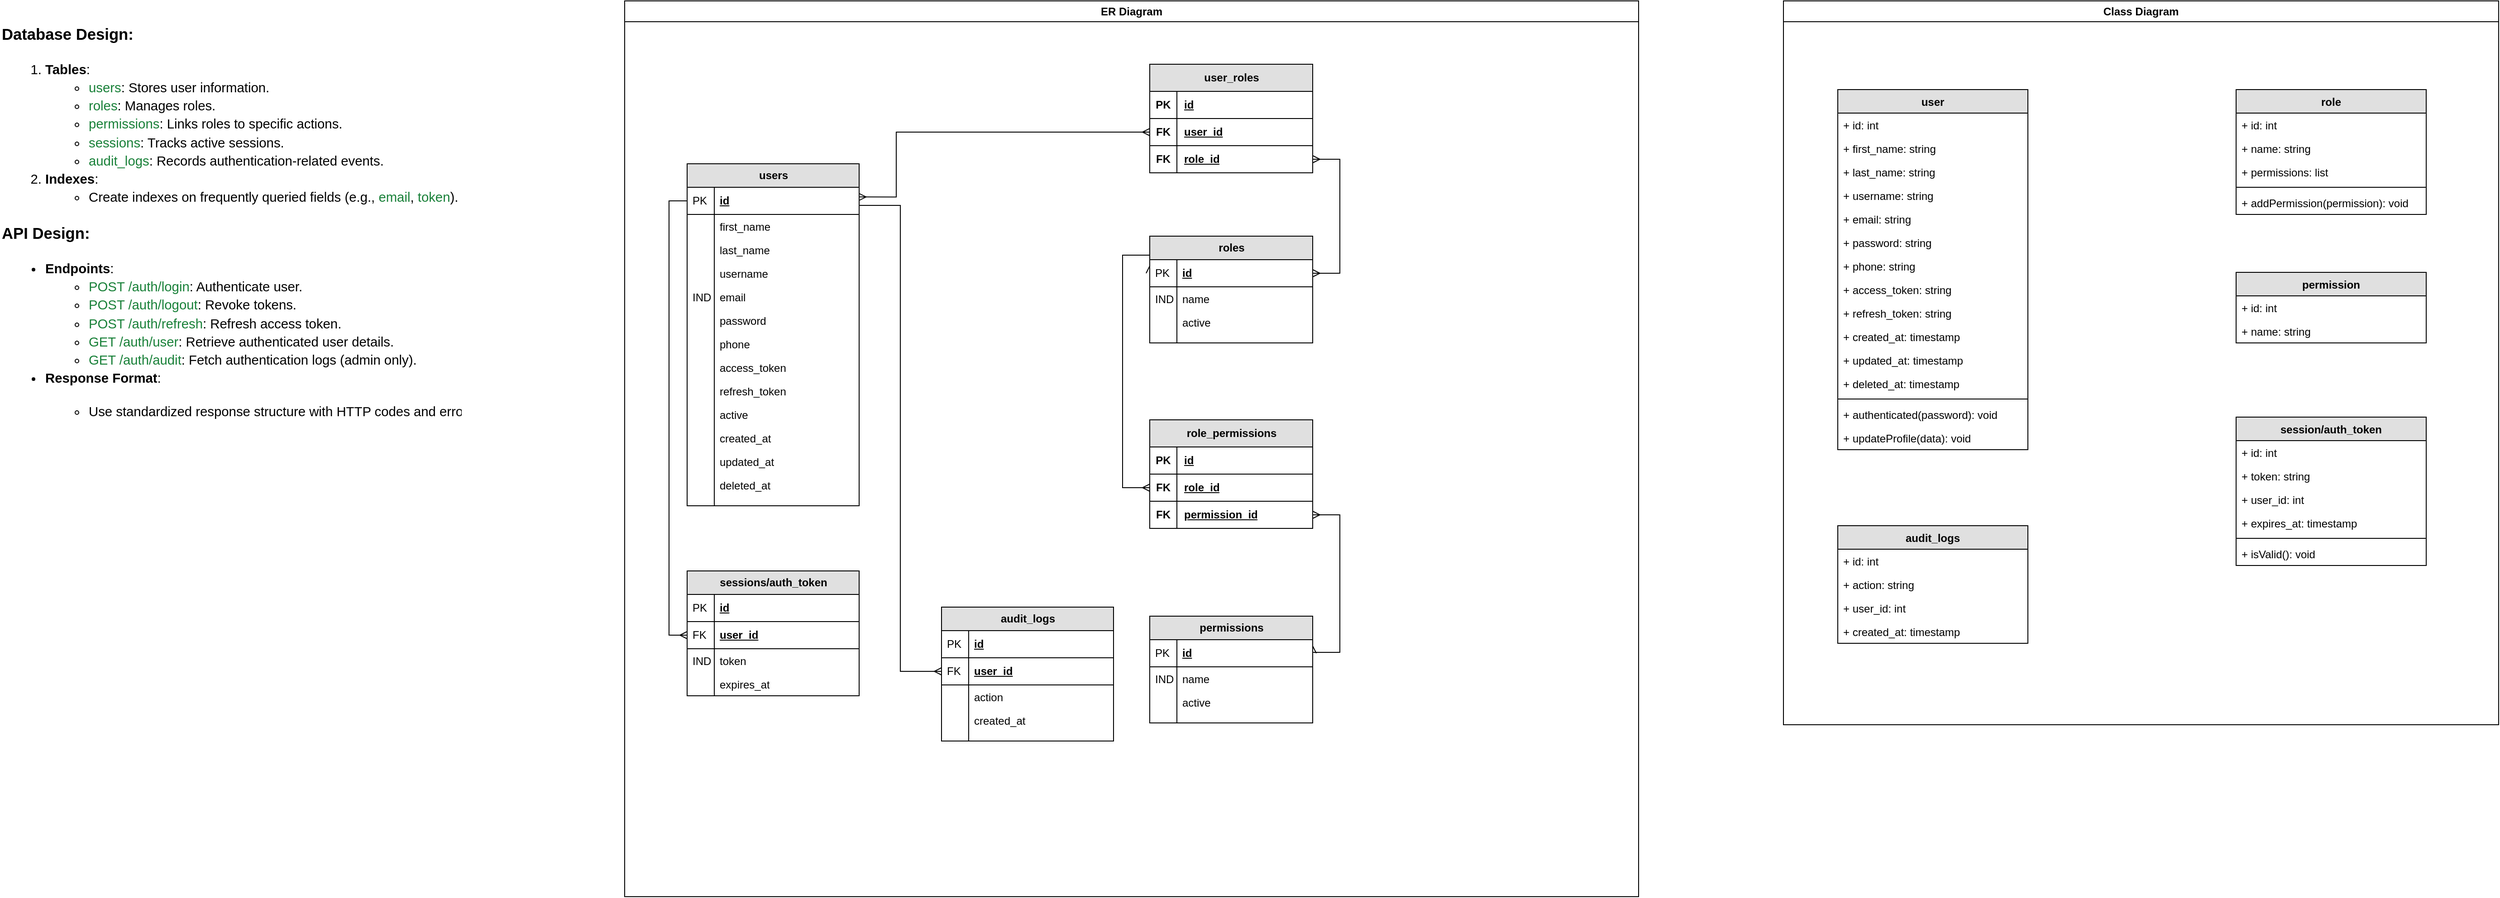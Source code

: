 <mxfile version="25.0.3">
  <diagram name="Central Authentication System" id="e56a1550-8fbb-45ad-956c-1786394a9013">
    <mxGraphModel dx="1896" dy="523" grid="1" gridSize="10" guides="1" tooltips="1" connect="1" arrows="1" fold="1" page="1" pageScale="1" pageWidth="1100" pageHeight="850" background="none" math="0" shadow="0">
      <root>
        <mxCell id="0" />
        <mxCell id="1" parent="0" />
        <mxCell id="OkYFeB2vheiwVgL19egd-74" value="ER Diagram" style="swimlane;whiteSpace=wrap;html=1;" parent="1" vertex="1">
          <mxGeometry x="360" y="40" width="1120" height="990" as="geometry" />
        </mxCell>
        <mxCell id="2e49270ec7c68f3f-80" value="users" style="swimlane;html=1;fontStyle=1;childLayout=stackLayout;horizontal=1;startSize=26;fillColor=#e0e0e0;horizontalStack=0;resizeParent=1;resizeLast=0;collapsible=1;marginBottom=0;swimlaneFillColor=#ffffff;align=center;rounded=0;shadow=0;comic=0;labelBackgroundColor=none;strokeWidth=1;fontFamily=Helvetica;fontSize=12;" parent="OkYFeB2vheiwVgL19egd-74" vertex="1">
          <mxGeometry x="69" y="180" width="190" height="378" as="geometry" />
        </mxCell>
        <mxCell id="2e49270ec7c68f3f-81" value="id" style="shape=partialRectangle;top=0;left=0;right=0;bottom=1;html=1;align=left;verticalAlign=middle;fillColor=none;spacingLeft=34;spacingRight=4;whiteSpace=wrap;overflow=hidden;rotatable=0;points=[[0,0.5],[1,0.5]];portConstraint=eastwest;dropTarget=0;fontStyle=5;" parent="2e49270ec7c68f3f-80" vertex="1">
          <mxGeometry y="26" width="190" height="30" as="geometry" />
        </mxCell>
        <mxCell id="2e49270ec7c68f3f-82" value="PK" style="shape=partialRectangle;top=0;left=0;bottom=0;html=1;fillColor=none;align=left;verticalAlign=middle;spacingLeft=4;spacingRight=4;whiteSpace=wrap;overflow=hidden;rotatable=0;points=[];portConstraint=eastwest;part=1;" parent="2e49270ec7c68f3f-81" vertex="1" connectable="0">
          <mxGeometry width="30" height="30" as="geometry" />
        </mxCell>
        <mxCell id="2e49270ec7c68f3f-83" value="first_name" style="shape=partialRectangle;top=0;left=0;right=0;bottom=0;html=1;align=left;verticalAlign=top;fillColor=none;spacingLeft=34;spacingRight=4;whiteSpace=wrap;overflow=hidden;rotatable=0;points=[[0,0.5],[1,0.5]];portConstraint=eastwest;dropTarget=0;" parent="2e49270ec7c68f3f-80" vertex="1">
          <mxGeometry y="56" width="190" height="26" as="geometry" />
        </mxCell>
        <mxCell id="2e49270ec7c68f3f-84" value="" style="shape=partialRectangle;top=0;left=0;bottom=0;html=1;fillColor=none;align=left;verticalAlign=top;spacingLeft=4;spacingRight=4;whiteSpace=wrap;overflow=hidden;rotatable=0;points=[];portConstraint=eastwest;part=1;" parent="2e49270ec7c68f3f-83" vertex="1" connectable="0">
          <mxGeometry width="30" height="26" as="geometry" />
        </mxCell>
        <mxCell id="2e49270ec7c68f3f-85" value="last_name" style="shape=partialRectangle;top=0;left=0;right=0;bottom=0;html=1;align=left;verticalAlign=top;fillColor=none;spacingLeft=34;spacingRight=4;whiteSpace=wrap;overflow=hidden;rotatable=0;points=[[0,0.5],[1,0.5]];portConstraint=eastwest;dropTarget=0;" parent="2e49270ec7c68f3f-80" vertex="1">
          <mxGeometry y="82" width="190" height="26" as="geometry" />
        </mxCell>
        <mxCell id="2e49270ec7c68f3f-86" value="" style="shape=partialRectangle;top=0;left=0;bottom=0;html=1;fillColor=none;align=left;verticalAlign=top;spacingLeft=4;spacingRight=4;whiteSpace=wrap;overflow=hidden;rotatable=0;points=[];portConstraint=eastwest;part=1;" parent="2e49270ec7c68f3f-85" vertex="1" connectable="0">
          <mxGeometry width="30" height="26" as="geometry" />
        </mxCell>
        <mxCell id="2e49270ec7c68f3f-87" value="username" style="shape=partialRectangle;top=0;left=0;right=0;bottom=0;html=1;align=left;verticalAlign=top;fillColor=none;spacingLeft=34;spacingRight=4;whiteSpace=wrap;overflow=hidden;rotatable=0;points=[[0,0.5],[1,0.5]];portConstraint=eastwest;dropTarget=0;" parent="2e49270ec7c68f3f-80" vertex="1">
          <mxGeometry y="108" width="190" height="26" as="geometry" />
        </mxCell>
        <mxCell id="2e49270ec7c68f3f-88" value="" style="shape=partialRectangle;top=0;left=0;bottom=0;html=1;fillColor=none;align=left;verticalAlign=top;spacingLeft=4;spacingRight=4;whiteSpace=wrap;overflow=hidden;rotatable=0;points=[];portConstraint=eastwest;part=1;" parent="2e49270ec7c68f3f-87" vertex="1" connectable="0">
          <mxGeometry width="30" height="26" as="geometry" />
        </mxCell>
        <mxCell id="OkYFeB2vheiwVgL19egd-1" value="email" style="shape=partialRectangle;top=0;left=0;right=0;bottom=0;html=1;align=left;verticalAlign=top;fillColor=none;spacingLeft=34;spacingRight=4;whiteSpace=wrap;overflow=hidden;rotatable=0;points=[[0,0.5],[1,0.5]];portConstraint=eastwest;dropTarget=0;" parent="2e49270ec7c68f3f-80" vertex="1">
          <mxGeometry y="134" width="190" height="26" as="geometry" />
        </mxCell>
        <mxCell id="OkYFeB2vheiwVgL19egd-2" value="IND" style="shape=partialRectangle;top=0;left=0;bottom=0;html=1;fillColor=none;align=left;verticalAlign=top;spacingLeft=4;spacingRight=4;whiteSpace=wrap;overflow=hidden;rotatable=0;points=[];portConstraint=eastwest;part=1;" parent="OkYFeB2vheiwVgL19egd-1" vertex="1" connectable="0">
          <mxGeometry width="30" height="26" as="geometry" />
        </mxCell>
        <mxCell id="OkYFeB2vheiwVgL19egd-10" value="password" style="shape=partialRectangle;top=0;left=0;right=0;bottom=0;html=1;align=left;verticalAlign=top;fillColor=none;spacingLeft=34;spacingRight=4;whiteSpace=wrap;overflow=hidden;rotatable=0;points=[[0,0.5],[1,0.5]];portConstraint=eastwest;dropTarget=0;" parent="2e49270ec7c68f3f-80" vertex="1">
          <mxGeometry y="160" width="190" height="26" as="geometry" />
        </mxCell>
        <mxCell id="OkYFeB2vheiwVgL19egd-11" value="" style="shape=partialRectangle;top=0;left=0;bottom=0;html=1;fillColor=none;align=left;verticalAlign=top;spacingLeft=4;spacingRight=4;whiteSpace=wrap;overflow=hidden;rotatable=0;points=[];portConstraint=eastwest;part=1;" parent="OkYFeB2vheiwVgL19egd-10" vertex="1" connectable="0">
          <mxGeometry width="30" height="26" as="geometry" />
        </mxCell>
        <mxCell id="OkYFeB2vheiwVgL19egd-6" value="phone" style="shape=partialRectangle;top=0;left=0;right=0;bottom=0;html=1;align=left;verticalAlign=top;fillColor=none;spacingLeft=34;spacingRight=4;whiteSpace=wrap;overflow=hidden;rotatable=0;points=[[0,0.5],[1,0.5]];portConstraint=eastwest;dropTarget=0;" parent="2e49270ec7c68f3f-80" vertex="1">
          <mxGeometry y="186" width="190" height="26" as="geometry" />
        </mxCell>
        <mxCell id="OkYFeB2vheiwVgL19egd-7" value="" style="shape=partialRectangle;top=0;left=0;bottom=0;html=1;fillColor=none;align=left;verticalAlign=top;spacingLeft=4;spacingRight=4;whiteSpace=wrap;overflow=hidden;rotatable=0;points=[];portConstraint=eastwest;part=1;" parent="OkYFeB2vheiwVgL19egd-6" vertex="1" connectable="0">
          <mxGeometry width="30" height="26" as="geometry" />
        </mxCell>
        <mxCell id="OkYFeB2vheiwVgL19egd-3" value="access_token" style="shape=partialRectangle;top=0;left=0;right=0;bottom=0;html=1;align=left;verticalAlign=top;fillColor=none;spacingLeft=34;spacingRight=4;whiteSpace=wrap;overflow=hidden;rotatable=0;points=[[0,0.5],[1,0.5]];portConstraint=eastwest;dropTarget=0;" parent="2e49270ec7c68f3f-80" vertex="1">
          <mxGeometry y="212" width="190" height="26" as="geometry" />
        </mxCell>
        <mxCell id="OkYFeB2vheiwVgL19egd-4" value="" style="shape=partialRectangle;top=0;left=0;bottom=0;html=1;fillColor=none;align=left;verticalAlign=top;spacingLeft=4;spacingRight=4;whiteSpace=wrap;overflow=hidden;rotatable=0;points=[];portConstraint=eastwest;part=1;" parent="OkYFeB2vheiwVgL19egd-3" vertex="1" connectable="0">
          <mxGeometry width="30" height="26" as="geometry" />
        </mxCell>
        <mxCell id="OkYFeB2vheiwVgL19egd-40" value="refresh_token" style="shape=partialRectangle;top=0;left=0;right=0;bottom=0;html=1;align=left;verticalAlign=top;fillColor=none;spacingLeft=34;spacingRight=4;whiteSpace=wrap;overflow=hidden;rotatable=0;points=[[0,0.5],[1,0.5]];portConstraint=eastwest;dropTarget=0;" parent="2e49270ec7c68f3f-80" vertex="1">
          <mxGeometry y="238" width="190" height="26" as="geometry" />
        </mxCell>
        <mxCell id="OkYFeB2vheiwVgL19egd-41" value="" style="shape=partialRectangle;top=0;left=0;bottom=0;html=1;fillColor=none;align=left;verticalAlign=top;spacingLeft=4;spacingRight=4;whiteSpace=wrap;overflow=hidden;rotatable=0;points=[];portConstraint=eastwest;part=1;" parent="OkYFeB2vheiwVgL19egd-40" vertex="1" connectable="0">
          <mxGeometry width="30" height="26" as="geometry" />
        </mxCell>
        <mxCell id="OkYFeB2vheiwVgL19egd-12" value="active" style="shape=partialRectangle;top=0;left=0;right=0;bottom=0;html=1;align=left;verticalAlign=top;fillColor=none;spacingLeft=34;spacingRight=4;whiteSpace=wrap;overflow=hidden;rotatable=0;points=[[0,0.5],[1,0.5]];portConstraint=eastwest;dropTarget=0;" parent="2e49270ec7c68f3f-80" vertex="1">
          <mxGeometry y="264" width="190" height="26" as="geometry" />
        </mxCell>
        <mxCell id="OkYFeB2vheiwVgL19egd-13" value="" style="shape=partialRectangle;top=0;left=0;bottom=0;html=1;fillColor=none;align=left;verticalAlign=top;spacingLeft=4;spacingRight=4;whiteSpace=wrap;overflow=hidden;rotatable=0;points=[];portConstraint=eastwest;part=1;" parent="OkYFeB2vheiwVgL19egd-12" vertex="1" connectable="0">
          <mxGeometry width="30" height="26" as="geometry" />
        </mxCell>
        <mxCell id="OkYFeB2vheiwVgL19egd-14" value="created_at" style="shape=partialRectangle;top=0;left=0;right=0;bottom=0;html=1;align=left;verticalAlign=top;fillColor=none;spacingLeft=34;spacingRight=4;whiteSpace=wrap;overflow=hidden;rotatable=0;points=[[0,0.5],[1,0.5]];portConstraint=eastwest;dropTarget=0;" parent="2e49270ec7c68f3f-80" vertex="1">
          <mxGeometry y="290" width="190" height="26" as="geometry" />
        </mxCell>
        <mxCell id="OkYFeB2vheiwVgL19egd-15" value="" style="shape=partialRectangle;top=0;left=0;bottom=0;html=1;fillColor=none;align=left;verticalAlign=top;spacingLeft=4;spacingRight=4;whiteSpace=wrap;overflow=hidden;rotatable=0;points=[];portConstraint=eastwest;part=1;" parent="OkYFeB2vheiwVgL19egd-14" vertex="1" connectable="0">
          <mxGeometry width="30" height="26" as="geometry" />
        </mxCell>
        <mxCell id="OkYFeB2vheiwVgL19egd-16" value="updated_at" style="shape=partialRectangle;top=0;left=0;right=0;bottom=0;html=1;align=left;verticalAlign=top;fillColor=none;spacingLeft=34;spacingRight=4;whiteSpace=wrap;overflow=hidden;rotatable=0;points=[[0,0.5],[1,0.5]];portConstraint=eastwest;dropTarget=0;" parent="2e49270ec7c68f3f-80" vertex="1">
          <mxGeometry y="316" width="190" height="26" as="geometry" />
        </mxCell>
        <mxCell id="OkYFeB2vheiwVgL19egd-17" value="" style="shape=partialRectangle;top=0;left=0;bottom=0;html=1;fillColor=none;align=left;verticalAlign=top;spacingLeft=4;spacingRight=4;whiteSpace=wrap;overflow=hidden;rotatable=0;points=[];portConstraint=eastwest;part=1;" parent="OkYFeB2vheiwVgL19egd-16" vertex="1" connectable="0">
          <mxGeometry width="30" height="26" as="geometry" />
        </mxCell>
        <mxCell id="OkYFeB2vheiwVgL19egd-18" value="deleted_at" style="shape=partialRectangle;top=0;left=0;right=0;bottom=0;html=1;align=left;verticalAlign=top;fillColor=none;spacingLeft=34;spacingRight=4;whiteSpace=wrap;overflow=hidden;rotatable=0;points=[[0,0.5],[1,0.5]];portConstraint=eastwest;dropTarget=0;" parent="2e49270ec7c68f3f-80" vertex="1">
          <mxGeometry y="342" width="190" height="26" as="geometry" />
        </mxCell>
        <mxCell id="OkYFeB2vheiwVgL19egd-19" value="" style="shape=partialRectangle;top=0;left=0;bottom=0;html=1;fillColor=none;align=left;verticalAlign=top;spacingLeft=4;spacingRight=4;whiteSpace=wrap;overflow=hidden;rotatable=0;points=[];portConstraint=eastwest;part=1;" parent="OkYFeB2vheiwVgL19egd-18" vertex="1" connectable="0">
          <mxGeometry width="30" height="26" as="geometry" />
        </mxCell>
        <mxCell id="2e49270ec7c68f3f-89" value="" style="shape=partialRectangle;top=0;left=0;right=0;bottom=0;html=1;align=left;verticalAlign=top;fillColor=none;spacingLeft=34;spacingRight=4;whiteSpace=wrap;overflow=hidden;rotatable=0;points=[[0,0.5],[1,0.5]];portConstraint=eastwest;dropTarget=0;" parent="2e49270ec7c68f3f-80" vertex="1">
          <mxGeometry y="368" width="190" height="10" as="geometry" />
        </mxCell>
        <mxCell id="2e49270ec7c68f3f-90" value="" style="shape=partialRectangle;top=0;left=0;bottom=0;html=1;fillColor=none;align=left;verticalAlign=top;spacingLeft=4;spacingRight=4;whiteSpace=wrap;overflow=hidden;rotatable=0;points=[];portConstraint=eastwest;part=1;" parent="2e49270ec7c68f3f-89" vertex="1" connectable="0">
          <mxGeometry width="30" height="10" as="geometry" />
        </mxCell>
        <mxCell id="DWj6wrxBcN8LQPvx8Y1o-1" value="audit_logs" style="swimlane;html=1;fontStyle=1;childLayout=stackLayout;horizontal=1;startSize=26;fillColor=#e0e0e0;horizontalStack=0;resizeParent=1;resizeLast=0;collapsible=1;marginBottom=0;swimlaneFillColor=#ffffff;align=center;rounded=0;shadow=0;comic=0;labelBackgroundColor=none;strokeWidth=1;fontFamily=Helvetica;fontSize=12;swimlaneLine=1;" parent="OkYFeB2vheiwVgL19egd-74" vertex="1">
          <mxGeometry x="350" y="670" width="190" height="148" as="geometry" />
        </mxCell>
        <mxCell id="OkYFeB2vheiwVgL19egd-94" value="id" style="shape=partialRectangle;top=0;left=0;right=0;bottom=1;html=1;align=left;verticalAlign=middle;fillColor=none;spacingLeft=34;spacingRight=4;whiteSpace=wrap;overflow=hidden;rotatable=0;points=[[0,0.5],[1,0.5]];portConstraint=eastwest;dropTarget=0;fontStyle=5;" parent="DWj6wrxBcN8LQPvx8Y1o-1" vertex="1">
          <mxGeometry y="26" width="190" height="30" as="geometry" />
        </mxCell>
        <mxCell id="OkYFeB2vheiwVgL19egd-95" value="PK" style="shape=partialRectangle;top=0;left=0;bottom=0;html=1;fillColor=none;align=left;verticalAlign=middle;spacingLeft=4;spacingRight=4;whiteSpace=wrap;overflow=hidden;rotatable=0;points=[];portConstraint=eastwest;part=1;" parent="OkYFeB2vheiwVgL19egd-94" vertex="1" connectable="0">
          <mxGeometry width="30" height="30" as="geometry" />
        </mxCell>
        <mxCell id="DWj6wrxBcN8LQPvx8Y1o-2" value="user_id" style="shape=partialRectangle;top=0;left=0;right=0;bottom=1;html=1;align=left;verticalAlign=middle;fillColor=none;spacingLeft=34;spacingRight=4;whiteSpace=wrap;overflow=hidden;rotatable=0;points=[[0,0.5],[1,0.5]];portConstraint=eastwest;dropTarget=0;fontStyle=5;" parent="DWj6wrxBcN8LQPvx8Y1o-1" vertex="1">
          <mxGeometry y="56" width="190" height="30" as="geometry" />
        </mxCell>
        <mxCell id="DWj6wrxBcN8LQPvx8Y1o-3" value="FK" style="shape=partialRectangle;top=0;left=0;bottom=0;html=1;fillColor=none;align=left;verticalAlign=middle;spacingLeft=4;spacingRight=4;whiteSpace=wrap;overflow=hidden;rotatable=0;points=[];portConstraint=eastwest;part=1;" parent="DWj6wrxBcN8LQPvx8Y1o-2" vertex="1" connectable="0">
          <mxGeometry width="30" height="30" as="geometry" />
        </mxCell>
        <mxCell id="DWj6wrxBcN8LQPvx8Y1o-4" value="action" style="shape=partialRectangle;top=0;left=0;right=0;bottom=0;html=1;align=left;verticalAlign=top;fillColor=none;spacingLeft=34;spacingRight=4;whiteSpace=wrap;overflow=hidden;rotatable=0;points=[[0,0.5],[1,0.5]];portConstraint=eastwest;dropTarget=0;" parent="DWj6wrxBcN8LQPvx8Y1o-1" vertex="1">
          <mxGeometry y="86" width="190" height="26" as="geometry" />
        </mxCell>
        <mxCell id="DWj6wrxBcN8LQPvx8Y1o-5" value="" style="shape=partialRectangle;top=0;left=0;bottom=0;html=1;fillColor=none;align=left;verticalAlign=top;spacingLeft=4;spacingRight=4;whiteSpace=wrap;overflow=hidden;rotatable=0;points=[];portConstraint=eastwest;part=1;" parent="DWj6wrxBcN8LQPvx8Y1o-4" vertex="1" connectable="0">
          <mxGeometry width="30" height="26" as="geometry" />
        </mxCell>
        <mxCell id="DWj6wrxBcN8LQPvx8Y1o-6" value="created_at" style="shape=partialRectangle;top=0;left=0;right=0;bottom=0;html=1;align=left;verticalAlign=top;fillColor=none;spacingLeft=34;spacingRight=4;whiteSpace=wrap;overflow=hidden;rotatable=0;points=[[0,0.5],[1,0.5]];portConstraint=eastwest;dropTarget=0;" parent="DWj6wrxBcN8LQPvx8Y1o-1" vertex="1">
          <mxGeometry y="112" width="190" height="26" as="geometry" />
        </mxCell>
        <mxCell id="DWj6wrxBcN8LQPvx8Y1o-7" value="" style="shape=partialRectangle;top=0;left=0;bottom=0;html=1;fillColor=none;align=left;verticalAlign=top;spacingLeft=4;spacingRight=4;whiteSpace=wrap;overflow=hidden;rotatable=0;points=[];portConstraint=eastwest;part=1;" parent="DWj6wrxBcN8LQPvx8Y1o-6" vertex="1" connectable="0">
          <mxGeometry width="30" height="26" as="geometry" />
        </mxCell>
        <mxCell id="DWj6wrxBcN8LQPvx8Y1o-10" value="" style="shape=partialRectangle;top=0;left=0;right=0;bottom=0;html=1;align=left;verticalAlign=top;fillColor=none;spacingLeft=34;spacingRight=4;whiteSpace=wrap;overflow=hidden;rotatable=0;points=[[0,0.5],[1,0.5]];portConstraint=eastwest;dropTarget=0;" parent="DWj6wrxBcN8LQPvx8Y1o-1" vertex="1">
          <mxGeometry y="138" width="190" height="10" as="geometry" />
        </mxCell>
        <mxCell id="DWj6wrxBcN8LQPvx8Y1o-11" value="" style="shape=partialRectangle;top=0;left=0;bottom=0;html=1;fillColor=none;align=left;verticalAlign=top;spacingLeft=4;spacingRight=4;whiteSpace=wrap;overflow=hidden;rotatable=0;points=[];portConstraint=eastwest;part=1;" parent="DWj6wrxBcN8LQPvx8Y1o-10" vertex="1" connectable="0">
          <mxGeometry width="30" height="10" as="geometry" />
        </mxCell>
        <mxCell id="OkYFeB2vheiwVgL19egd-296" style="edgeStyle=orthogonalEdgeStyle;rounded=0;orthogonalLoop=1;jettySize=auto;html=1;entryX=1;entryY=0.5;entryDx=0;entryDy=0;startArrow=ERmany;startFill=0;endArrow=ERmany;endFill=0;exitX=1;exitY=0.5;exitDx=0;exitDy=0;" parent="OkYFeB2vheiwVgL19egd-74" source="2e49270ec7c68f3f-9" target="OkYFeB2vheiwVgL19egd-293" edge="1">
          <mxGeometry relative="1" as="geometry">
            <Array as="points">
              <mxPoint x="790" y="720" />
              <mxPoint x="790" y="568" />
            </Array>
          </mxGeometry>
        </mxCell>
        <mxCell id="2e49270ec7c68f3f-8" value="permissions" style="swimlane;html=1;fontStyle=1;childLayout=stackLayout;horizontal=1;startSize=26;fillColor=#e0e0e0;horizontalStack=0;resizeParent=1;resizeLast=0;collapsible=1;marginBottom=0;swimlaneFillColor=#ffffff;align=center;rounded=0;shadow=0;comic=0;labelBackgroundColor=none;strokeWidth=1;fontFamily=Helvetica;fontSize=12;swimlaneLine=1;" parent="OkYFeB2vheiwVgL19egd-74" vertex="1">
          <mxGeometry x="580" y="680" width="180" height="118" as="geometry" />
        </mxCell>
        <mxCell id="2e49270ec7c68f3f-9" value="id" style="shape=partialRectangle;top=0;left=0;right=0;bottom=1;html=1;align=left;verticalAlign=middle;fillColor=none;spacingLeft=34;spacingRight=4;whiteSpace=wrap;overflow=hidden;rotatable=0;points=[[0,0.5],[1,0.5]];portConstraint=eastwest;dropTarget=0;fontStyle=5;" parent="2e49270ec7c68f3f-8" vertex="1">
          <mxGeometry y="26" width="180" height="30" as="geometry" />
        </mxCell>
        <mxCell id="2e49270ec7c68f3f-10" value="PK" style="shape=partialRectangle;top=0;left=0;bottom=0;html=1;fillColor=none;align=left;verticalAlign=middle;spacingLeft=4;spacingRight=4;whiteSpace=wrap;overflow=hidden;rotatable=0;points=[];portConstraint=eastwest;part=1;" parent="2e49270ec7c68f3f-9" vertex="1" connectable="0">
          <mxGeometry width="30" height="30" as="geometry" />
        </mxCell>
        <mxCell id="2e49270ec7c68f3f-11" value="name" style="shape=partialRectangle;top=0;left=0;right=0;bottom=0;html=1;align=left;verticalAlign=top;fillColor=none;spacingLeft=34;spacingRight=4;whiteSpace=wrap;overflow=hidden;rotatable=0;points=[[0,0.5],[1,0.5]];portConstraint=eastwest;dropTarget=0;" parent="2e49270ec7c68f3f-8" vertex="1">
          <mxGeometry y="56" width="180" height="26" as="geometry" />
        </mxCell>
        <mxCell id="2e49270ec7c68f3f-12" value="IND" style="shape=partialRectangle;top=0;left=0;bottom=0;html=1;fillColor=none;align=left;verticalAlign=top;spacingLeft=4;spacingRight=4;whiteSpace=wrap;overflow=hidden;rotatable=0;points=[];portConstraint=eastwest;part=1;" parent="2e49270ec7c68f3f-11" vertex="1" connectable="0">
          <mxGeometry width="30" height="26" as="geometry" />
        </mxCell>
        <mxCell id="2e49270ec7c68f3f-13" value="active" style="shape=partialRectangle;top=0;left=0;right=0;bottom=0;html=1;align=left;verticalAlign=top;fillColor=none;spacingLeft=34;spacingRight=4;whiteSpace=wrap;overflow=hidden;rotatable=0;points=[[0,0.5],[1,0.5]];portConstraint=eastwest;dropTarget=0;" parent="2e49270ec7c68f3f-8" vertex="1">
          <mxGeometry y="82" width="180" height="26" as="geometry" />
        </mxCell>
        <mxCell id="2e49270ec7c68f3f-14" value="" style="shape=partialRectangle;top=0;left=0;bottom=0;html=1;fillColor=none;align=left;verticalAlign=top;spacingLeft=4;spacingRight=4;whiteSpace=wrap;overflow=hidden;rotatable=0;points=[];portConstraint=eastwest;part=1;" parent="2e49270ec7c68f3f-13" vertex="1" connectable="0">
          <mxGeometry width="30" height="26" as="geometry" />
        </mxCell>
        <mxCell id="2e49270ec7c68f3f-17" value="" style="shape=partialRectangle;top=0;left=0;right=0;bottom=0;html=1;align=left;verticalAlign=top;fillColor=none;spacingLeft=34;spacingRight=4;whiteSpace=wrap;overflow=hidden;rotatable=0;points=[[0,0.5],[1,0.5]];portConstraint=eastwest;dropTarget=0;" parent="2e49270ec7c68f3f-8" vertex="1">
          <mxGeometry y="108" width="180" height="10" as="geometry" />
        </mxCell>
        <mxCell id="2e49270ec7c68f3f-18" value="" style="shape=partialRectangle;top=0;left=0;bottom=0;html=1;fillColor=none;align=left;verticalAlign=top;spacingLeft=4;spacingRight=4;whiteSpace=wrap;overflow=hidden;rotatable=0;points=[];portConstraint=eastwest;part=1;" parent="2e49270ec7c68f3f-17" vertex="1" connectable="0">
          <mxGeometry width="30" height="10" as="geometry" />
        </mxCell>
        <mxCell id="OkYFeB2vheiwVgL19egd-96" style="edgeStyle=orthogonalEdgeStyle;rounded=0;orthogonalLoop=1;jettySize=auto;html=1;endArrow=ERmany;endFill=0;startArrow=none;startFill=0;exitX=1.002;exitY=0.667;exitDx=0;exitDy=0;exitPerimeter=0;" parent="OkYFeB2vheiwVgL19egd-74" source="2e49270ec7c68f3f-81" target="DWj6wrxBcN8LQPvx8Y1o-2" edge="1">
          <mxGeometry relative="1" as="geometry" />
        </mxCell>
        <mxCell id="OkYFeB2vheiwVgL19egd-98" value="user_roles" style="shape=table;startSize=30;container=1;collapsible=1;childLayout=tableLayout;fixedRows=1;rowLines=0;fontStyle=1;align=center;resizeLast=1;html=1;fillColor=#E0E0E0;" parent="OkYFeB2vheiwVgL19egd-74" vertex="1">
          <mxGeometry x="580" y="70" width="180" height="120" as="geometry" />
        </mxCell>
        <mxCell id="OkYFeB2vheiwVgL19egd-99" value="" style="shape=tableRow;horizontal=0;startSize=0;swimlaneHead=0;swimlaneBody=0;fillColor=none;collapsible=0;dropTarget=0;points=[[0,0.5],[1,0.5]];portConstraint=eastwest;top=0;left=0;right=0;bottom=1;" parent="OkYFeB2vheiwVgL19egd-98" vertex="1">
          <mxGeometry y="30" width="180" height="30" as="geometry" />
        </mxCell>
        <mxCell id="OkYFeB2vheiwVgL19egd-100" value="PK" style="shape=partialRectangle;connectable=0;fillColor=none;top=0;left=0;bottom=0;right=0;fontStyle=1;overflow=hidden;whiteSpace=wrap;html=1;" parent="OkYFeB2vheiwVgL19egd-99" vertex="1">
          <mxGeometry width="30" height="30" as="geometry">
            <mxRectangle width="30" height="30" as="alternateBounds" />
          </mxGeometry>
        </mxCell>
        <mxCell id="OkYFeB2vheiwVgL19egd-101" value="id" style="shape=partialRectangle;connectable=0;fillColor=none;top=0;left=0;bottom=0;right=0;align=left;spacingLeft=6;fontStyle=5;overflow=hidden;whiteSpace=wrap;html=1;" parent="OkYFeB2vheiwVgL19egd-99" vertex="1">
          <mxGeometry x="30" width="150" height="30" as="geometry">
            <mxRectangle width="150" height="30" as="alternateBounds" />
          </mxGeometry>
        </mxCell>
        <mxCell id="OkYFeB2vheiwVgL19egd-215" value="" style="shape=tableRow;horizontal=0;startSize=0;swimlaneHead=0;swimlaneBody=0;fillColor=none;collapsible=0;dropTarget=0;points=[[0,0.5],[1,0.5]];portConstraint=eastwest;top=0;left=0;right=0;bottom=1;" parent="OkYFeB2vheiwVgL19egd-98" vertex="1">
          <mxGeometry y="60" width="180" height="30" as="geometry" />
        </mxCell>
        <mxCell id="OkYFeB2vheiwVgL19egd-216" value="FK" style="shape=partialRectangle;connectable=0;fillColor=none;top=0;left=0;bottom=0;right=0;fontStyle=1;overflow=hidden;whiteSpace=wrap;html=1;" parent="OkYFeB2vheiwVgL19egd-215" vertex="1">
          <mxGeometry width="30" height="30" as="geometry">
            <mxRectangle width="30" height="30" as="alternateBounds" />
          </mxGeometry>
        </mxCell>
        <mxCell id="OkYFeB2vheiwVgL19egd-217" value="user_id" style="shape=partialRectangle;connectable=0;fillColor=none;top=0;left=0;bottom=0;right=0;align=left;spacingLeft=6;fontStyle=5;overflow=hidden;whiteSpace=wrap;html=1;" parent="OkYFeB2vheiwVgL19egd-215" vertex="1">
          <mxGeometry x="30" width="150" height="30" as="geometry">
            <mxRectangle width="150" height="30" as="alternateBounds" />
          </mxGeometry>
        </mxCell>
        <mxCell id="OkYFeB2vheiwVgL19egd-280" value="" style="shape=tableRow;horizontal=0;startSize=0;swimlaneHead=0;swimlaneBody=0;fillColor=none;collapsible=0;dropTarget=0;points=[[0,0.5],[1,0.5]];portConstraint=eastwest;top=0;left=0;right=0;bottom=1;" parent="OkYFeB2vheiwVgL19egd-98" vertex="1">
          <mxGeometry y="90" width="180" height="30" as="geometry" />
        </mxCell>
        <mxCell id="OkYFeB2vheiwVgL19egd-281" value="FK" style="shape=partialRectangle;connectable=0;fillColor=none;top=0;left=0;bottom=0;right=0;fontStyle=1;overflow=hidden;whiteSpace=wrap;html=1;" parent="OkYFeB2vheiwVgL19egd-280" vertex="1">
          <mxGeometry width="30" height="30" as="geometry">
            <mxRectangle width="30" height="30" as="alternateBounds" />
          </mxGeometry>
        </mxCell>
        <mxCell id="OkYFeB2vheiwVgL19egd-282" value="role_id" style="shape=partialRectangle;connectable=0;fillColor=none;top=0;left=0;bottom=0;right=0;align=left;spacingLeft=6;fontStyle=5;overflow=hidden;whiteSpace=wrap;html=1;" parent="OkYFeB2vheiwVgL19egd-280" vertex="1">
          <mxGeometry x="30" width="150" height="30" as="geometry">
            <mxRectangle width="150" height="30" as="alternateBounds" />
          </mxGeometry>
        </mxCell>
        <mxCell id="OkYFeB2vheiwVgL19egd-232" style="edgeStyle=orthogonalEdgeStyle;rounded=0;orthogonalLoop=1;jettySize=auto;html=1;entryX=0;entryY=0.5;entryDx=0;entryDy=0;startArrow=ERmany;startFill=0;endArrow=ERmany;endFill=0;exitX=0.998;exitY=0.356;exitDx=0;exitDy=0;exitPerimeter=0;" parent="OkYFeB2vheiwVgL19egd-74" target="OkYFeB2vheiwVgL19egd-215" edge="1" source="2e49270ec7c68f3f-81">
          <mxGeometry relative="1" as="geometry">
            <mxPoint x="260" y="210" as="sourcePoint" />
            <Array as="points">
              <mxPoint x="300" y="217" />
              <mxPoint x="300" y="145" />
            </Array>
          </mxGeometry>
        </mxCell>
        <mxCell id="OkYFeB2vheiwVgL19egd-244" style="edgeStyle=orthogonalEdgeStyle;rounded=0;orthogonalLoop=1;jettySize=auto;html=1;entryX=1;entryY=0.5;entryDx=0;entryDy=0;startArrow=ERmany;startFill=0;endArrow=ERmany;endFill=0;exitX=1;exitY=0.5;exitDx=0;exitDy=0;" parent="OkYFeB2vheiwVgL19egd-74" source="OkYFeB2vheiwVgL19egd-234" target="OkYFeB2vheiwVgL19egd-280" edge="1">
          <mxGeometry relative="1" as="geometry">
            <mxPoint x="770" y="290" as="sourcePoint" />
            <Array as="points">
              <mxPoint x="790" y="301" />
              <mxPoint x="790" y="175" />
            </Array>
          </mxGeometry>
        </mxCell>
        <mxCell id="OkYFeB2vheiwVgL19egd-297" style="edgeStyle=orthogonalEdgeStyle;rounded=0;orthogonalLoop=1;jettySize=auto;html=1;entryX=0;entryY=0.5;entryDx=0;entryDy=0;startArrow=ERmany;startFill=0;endArrow=ERmany;endFill=0;exitX=0;exitY=0.5;exitDx=0;exitDy=0;" parent="OkYFeB2vheiwVgL19egd-74" source="OkYFeB2vheiwVgL19egd-234" target="OkYFeB2vheiwVgL19egd-290" edge="1">
          <mxGeometry relative="1" as="geometry">
            <Array as="points">
              <mxPoint x="550" y="281" />
              <mxPoint x="550" y="538" />
            </Array>
          </mxGeometry>
        </mxCell>
        <mxCell id="OkYFeB2vheiwVgL19egd-233" value="roles" style="swimlane;html=1;fontStyle=1;childLayout=stackLayout;horizontal=1;startSize=26;fillColor=#e0e0e0;horizontalStack=0;resizeParent=1;resizeLast=0;collapsible=1;marginBottom=0;swimlaneFillColor=#ffffff;align=center;rounded=0;shadow=0;comic=0;labelBackgroundColor=none;strokeWidth=1;fontFamily=Helvetica;fontSize=12;swimlaneLine=1;" parent="OkYFeB2vheiwVgL19egd-74" vertex="1">
          <mxGeometry x="580" y="260" width="180" height="118" as="geometry" />
        </mxCell>
        <mxCell id="OkYFeB2vheiwVgL19egd-234" value="id" style="shape=partialRectangle;top=0;left=0;right=0;bottom=1;html=1;align=left;verticalAlign=middle;fillColor=none;spacingLeft=34;spacingRight=4;whiteSpace=wrap;overflow=hidden;rotatable=0;points=[[0,0.5],[1,0.5]];portConstraint=eastwest;dropTarget=0;fontStyle=5;" parent="OkYFeB2vheiwVgL19egd-233" vertex="1">
          <mxGeometry y="26" width="180" height="30" as="geometry" />
        </mxCell>
        <mxCell id="OkYFeB2vheiwVgL19egd-235" value="PK" style="shape=partialRectangle;top=0;left=0;bottom=0;html=1;fillColor=none;align=left;verticalAlign=middle;spacingLeft=4;spacingRight=4;whiteSpace=wrap;overflow=hidden;rotatable=0;points=[];portConstraint=eastwest;part=1;" parent="OkYFeB2vheiwVgL19egd-234" vertex="1" connectable="0">
          <mxGeometry width="30" height="30" as="geometry" />
        </mxCell>
        <mxCell id="OkYFeB2vheiwVgL19egd-236" value="name" style="shape=partialRectangle;top=0;left=0;right=0;bottom=0;html=1;align=left;verticalAlign=top;fillColor=none;spacingLeft=34;spacingRight=4;whiteSpace=wrap;overflow=hidden;rotatable=0;points=[[0,0.5],[1,0.5]];portConstraint=eastwest;dropTarget=0;" parent="OkYFeB2vheiwVgL19egd-233" vertex="1">
          <mxGeometry y="56" width="180" height="26" as="geometry" />
        </mxCell>
        <mxCell id="OkYFeB2vheiwVgL19egd-237" value="IND" style="shape=partialRectangle;top=0;left=0;bottom=0;html=1;fillColor=none;align=left;verticalAlign=top;spacingLeft=4;spacingRight=4;whiteSpace=wrap;overflow=hidden;rotatable=0;points=[];portConstraint=eastwest;part=1;" parent="OkYFeB2vheiwVgL19egd-236" vertex="1" connectable="0">
          <mxGeometry width="30" height="26" as="geometry" />
        </mxCell>
        <mxCell id="OkYFeB2vheiwVgL19egd-238" value="active" style="shape=partialRectangle;top=0;left=0;right=0;bottom=0;html=1;align=left;verticalAlign=top;fillColor=none;spacingLeft=34;spacingRight=4;whiteSpace=wrap;overflow=hidden;rotatable=0;points=[[0,0.5],[1,0.5]];portConstraint=eastwest;dropTarget=0;" parent="OkYFeB2vheiwVgL19egd-233" vertex="1">
          <mxGeometry y="82" width="180" height="26" as="geometry" />
        </mxCell>
        <mxCell id="OkYFeB2vheiwVgL19egd-239" value="" style="shape=partialRectangle;top=0;left=0;bottom=0;html=1;fillColor=none;align=left;verticalAlign=top;spacingLeft=4;spacingRight=4;whiteSpace=wrap;overflow=hidden;rotatable=0;points=[];portConstraint=eastwest;part=1;" parent="OkYFeB2vheiwVgL19egd-238" vertex="1" connectable="0">
          <mxGeometry width="30" height="26" as="geometry" />
        </mxCell>
        <mxCell id="OkYFeB2vheiwVgL19egd-242" value="" style="shape=partialRectangle;top=0;left=0;right=0;bottom=0;html=1;align=left;verticalAlign=top;fillColor=none;spacingLeft=34;spacingRight=4;whiteSpace=wrap;overflow=hidden;rotatable=0;points=[[0,0.5],[1,0.5]];portConstraint=eastwest;dropTarget=0;" parent="OkYFeB2vheiwVgL19egd-233" vertex="1">
          <mxGeometry y="108" width="180" height="10" as="geometry" />
        </mxCell>
        <mxCell id="OkYFeB2vheiwVgL19egd-243" value="" style="shape=partialRectangle;top=0;left=0;bottom=0;html=1;fillColor=none;align=left;verticalAlign=top;spacingLeft=4;spacingRight=4;whiteSpace=wrap;overflow=hidden;rotatable=0;points=[];portConstraint=eastwest;part=1;" parent="OkYFeB2vheiwVgL19egd-242" vertex="1" connectable="0">
          <mxGeometry width="30" height="10" as="geometry" />
        </mxCell>
        <mxCell id="OkYFeB2vheiwVgL19egd-286" value="role_permissions" style="shape=table;startSize=30;container=1;collapsible=1;childLayout=tableLayout;fixedRows=1;rowLines=0;fontStyle=1;align=center;resizeLast=1;html=1;fillColor=#E0E0E0;" parent="OkYFeB2vheiwVgL19egd-74" vertex="1">
          <mxGeometry x="580" y="463" width="180" height="120" as="geometry" />
        </mxCell>
        <mxCell id="OkYFeB2vheiwVgL19egd-287" value="" style="shape=tableRow;horizontal=0;startSize=0;swimlaneHead=0;swimlaneBody=0;fillColor=none;collapsible=0;dropTarget=0;points=[[0,0.5],[1,0.5]];portConstraint=eastwest;top=0;left=0;right=0;bottom=1;" parent="OkYFeB2vheiwVgL19egd-286" vertex="1">
          <mxGeometry y="30" width="180" height="30" as="geometry" />
        </mxCell>
        <mxCell id="OkYFeB2vheiwVgL19egd-288" value="PK" style="shape=partialRectangle;connectable=0;fillColor=none;top=0;left=0;bottom=0;right=0;fontStyle=1;overflow=hidden;whiteSpace=wrap;html=1;" parent="OkYFeB2vheiwVgL19egd-287" vertex="1">
          <mxGeometry width="30" height="30" as="geometry">
            <mxRectangle width="30" height="30" as="alternateBounds" />
          </mxGeometry>
        </mxCell>
        <mxCell id="OkYFeB2vheiwVgL19egd-289" value="id" style="shape=partialRectangle;connectable=0;fillColor=none;top=0;left=0;bottom=0;right=0;align=left;spacingLeft=6;fontStyle=5;overflow=hidden;whiteSpace=wrap;html=1;" parent="OkYFeB2vheiwVgL19egd-287" vertex="1">
          <mxGeometry x="30" width="150" height="30" as="geometry">
            <mxRectangle width="150" height="30" as="alternateBounds" />
          </mxGeometry>
        </mxCell>
        <mxCell id="OkYFeB2vheiwVgL19egd-290" value="" style="shape=tableRow;horizontal=0;startSize=0;swimlaneHead=0;swimlaneBody=0;fillColor=none;collapsible=0;dropTarget=0;points=[[0,0.5],[1,0.5]];portConstraint=eastwest;top=0;left=0;right=0;bottom=1;" parent="OkYFeB2vheiwVgL19egd-286" vertex="1">
          <mxGeometry y="60" width="180" height="30" as="geometry" />
        </mxCell>
        <mxCell id="OkYFeB2vheiwVgL19egd-291" value="FK" style="shape=partialRectangle;connectable=0;fillColor=none;top=0;left=0;bottom=0;right=0;fontStyle=1;overflow=hidden;whiteSpace=wrap;html=1;" parent="OkYFeB2vheiwVgL19egd-290" vertex="1">
          <mxGeometry width="30" height="30" as="geometry">
            <mxRectangle width="30" height="30" as="alternateBounds" />
          </mxGeometry>
        </mxCell>
        <mxCell id="OkYFeB2vheiwVgL19egd-292" value="role_id" style="shape=partialRectangle;connectable=0;fillColor=none;top=0;left=0;bottom=0;right=0;align=left;spacingLeft=6;fontStyle=5;overflow=hidden;whiteSpace=wrap;html=1;" parent="OkYFeB2vheiwVgL19egd-290" vertex="1">
          <mxGeometry x="30" width="150" height="30" as="geometry">
            <mxRectangle width="150" height="30" as="alternateBounds" />
          </mxGeometry>
        </mxCell>
        <mxCell id="OkYFeB2vheiwVgL19egd-293" value="" style="shape=tableRow;horizontal=0;startSize=0;swimlaneHead=0;swimlaneBody=0;fillColor=none;collapsible=0;dropTarget=0;points=[[0,0.5],[1,0.5]];portConstraint=eastwest;top=0;left=0;right=0;bottom=1;" parent="OkYFeB2vheiwVgL19egd-286" vertex="1">
          <mxGeometry y="90" width="180" height="30" as="geometry" />
        </mxCell>
        <mxCell id="OkYFeB2vheiwVgL19egd-294" value="FK" style="shape=partialRectangle;connectable=0;fillColor=none;top=0;left=0;bottom=0;right=0;fontStyle=1;overflow=hidden;whiteSpace=wrap;html=1;" parent="OkYFeB2vheiwVgL19egd-293" vertex="1">
          <mxGeometry width="30" height="30" as="geometry">
            <mxRectangle width="30" height="30" as="alternateBounds" />
          </mxGeometry>
        </mxCell>
        <mxCell id="OkYFeB2vheiwVgL19egd-295" value="permission_id" style="shape=partialRectangle;connectable=0;fillColor=none;top=0;left=0;bottom=0;right=0;align=left;spacingLeft=6;fontStyle=5;overflow=hidden;whiteSpace=wrap;html=1;" parent="OkYFeB2vheiwVgL19egd-293" vertex="1">
          <mxGeometry x="30" width="150" height="30" as="geometry">
            <mxRectangle width="150" height="30" as="alternateBounds" />
          </mxGeometry>
        </mxCell>
        <mxCell id="OkYFeB2vheiwVgL19egd-298" value="sessions/auth_token" style="swimlane;html=1;fontStyle=1;childLayout=stackLayout;horizontal=1;startSize=26;fillColor=#e0e0e0;horizontalStack=0;resizeParent=1;resizeLast=0;collapsible=1;marginBottom=0;swimlaneFillColor=#ffffff;align=center;rounded=0;shadow=0;comic=0;labelBackgroundColor=none;strokeWidth=1;fontFamily=Helvetica;fontSize=12;swimlaneLine=1;" parent="OkYFeB2vheiwVgL19egd-74" vertex="1">
          <mxGeometry x="69" y="630" width="190" height="138" as="geometry" />
        </mxCell>
        <mxCell id="OkYFeB2vheiwVgL19egd-299" value="id" style="shape=partialRectangle;top=0;left=0;right=0;bottom=1;html=1;align=left;verticalAlign=middle;fillColor=none;spacingLeft=34;spacingRight=4;whiteSpace=wrap;overflow=hidden;rotatable=0;points=[[0,0.5],[1,0.5]];portConstraint=eastwest;dropTarget=0;fontStyle=5;" parent="OkYFeB2vheiwVgL19egd-298" vertex="1">
          <mxGeometry y="26" width="190" height="30" as="geometry" />
        </mxCell>
        <mxCell id="OkYFeB2vheiwVgL19egd-300" value="PK" style="shape=partialRectangle;top=0;left=0;bottom=0;html=1;fillColor=none;align=left;verticalAlign=middle;spacingLeft=4;spacingRight=4;whiteSpace=wrap;overflow=hidden;rotatable=0;points=[];portConstraint=eastwest;part=1;" parent="OkYFeB2vheiwVgL19egd-299" vertex="1" connectable="0">
          <mxGeometry width="30" height="30" as="geometry" />
        </mxCell>
        <mxCell id="OkYFeB2vheiwVgL19egd-301" value="user_id" style="shape=partialRectangle;top=0;left=0;right=0;bottom=1;html=1;align=left;verticalAlign=middle;fillColor=none;spacingLeft=34;spacingRight=4;whiteSpace=wrap;overflow=hidden;rotatable=0;points=[[0,0.5],[1,0.5]];portConstraint=eastwest;dropTarget=0;fontStyle=5;" parent="OkYFeB2vheiwVgL19egd-298" vertex="1">
          <mxGeometry y="56" width="190" height="30" as="geometry" />
        </mxCell>
        <mxCell id="OkYFeB2vheiwVgL19egd-302" value="FK" style="shape=partialRectangle;top=0;left=0;bottom=0;html=1;fillColor=none;align=left;verticalAlign=middle;spacingLeft=4;spacingRight=4;whiteSpace=wrap;overflow=hidden;rotatable=0;points=[];portConstraint=eastwest;part=1;" parent="OkYFeB2vheiwVgL19egd-301" vertex="1" connectable="0">
          <mxGeometry width="30" height="30" as="geometry" />
        </mxCell>
        <mxCell id="OkYFeB2vheiwVgL19egd-303" value="token" style="shape=partialRectangle;top=0;left=0;right=0;bottom=0;html=1;align=left;verticalAlign=top;fillColor=none;spacingLeft=34;spacingRight=4;whiteSpace=wrap;overflow=hidden;rotatable=0;points=[[0,0.5],[1,0.5]];portConstraint=eastwest;dropTarget=0;" parent="OkYFeB2vheiwVgL19egd-298" vertex="1">
          <mxGeometry y="86" width="190" height="26" as="geometry" />
        </mxCell>
        <mxCell id="OkYFeB2vheiwVgL19egd-304" value="IND" style="shape=partialRectangle;top=0;left=0;bottom=0;html=1;fillColor=none;align=left;verticalAlign=top;spacingLeft=4;spacingRight=4;whiteSpace=wrap;overflow=hidden;rotatable=0;points=[];portConstraint=eastwest;part=1;" parent="OkYFeB2vheiwVgL19egd-303" vertex="1" connectable="0">
          <mxGeometry width="30" height="26" as="geometry" />
        </mxCell>
        <mxCell id="OkYFeB2vheiwVgL19egd-305" value="expires_at" style="shape=partialRectangle;top=0;left=0;right=0;bottom=0;html=1;align=left;verticalAlign=top;fillColor=none;spacingLeft=34;spacingRight=4;whiteSpace=wrap;overflow=hidden;rotatable=0;points=[[0,0.5],[1,0.5]];portConstraint=eastwest;dropTarget=0;" parent="OkYFeB2vheiwVgL19egd-298" vertex="1">
          <mxGeometry y="112" width="190" height="26" as="geometry" />
        </mxCell>
        <mxCell id="OkYFeB2vheiwVgL19egd-306" value="" style="shape=partialRectangle;top=0;left=0;bottom=0;html=1;fillColor=none;align=left;verticalAlign=top;spacingLeft=4;spacingRight=4;whiteSpace=wrap;overflow=hidden;rotatable=0;points=[];portConstraint=eastwest;part=1;" parent="OkYFeB2vheiwVgL19egd-305" vertex="1" connectable="0">
          <mxGeometry width="30" height="26" as="geometry" />
        </mxCell>
        <mxCell id="OkYFeB2vheiwVgL19egd-311" style="edgeStyle=orthogonalEdgeStyle;rounded=0;orthogonalLoop=1;jettySize=auto;html=1;entryX=0;entryY=0.5;entryDx=0;entryDy=0;startArrow=none;startFill=0;endArrow=ERmany;endFill=0;" parent="OkYFeB2vheiwVgL19egd-74" source="2e49270ec7c68f3f-81" target="OkYFeB2vheiwVgL19egd-301" edge="1">
          <mxGeometry relative="1" as="geometry" />
        </mxCell>
        <mxCell id="OkYFeB2vheiwVgL19egd-24" value="Class Diagram" style="swimlane;whiteSpace=wrap;html=1;" parent="1" vertex="1">
          <mxGeometry x="1640" y="40" width="790" height="800" as="geometry" />
        </mxCell>
        <mxCell id="OkYFeB2vheiwVgL19egd-20" value="user" style="swimlane;fontStyle=1;align=center;verticalAlign=top;childLayout=stackLayout;horizontal=1;startSize=26;horizontalStack=0;resizeParent=1;resizeParentMax=0;resizeLast=0;collapsible=1;marginBottom=0;whiteSpace=wrap;html=1;fillColor=#E0E0E0;" parent="OkYFeB2vheiwVgL19egd-24" vertex="1">
          <mxGeometry x="60" y="98" width="210" height="398" as="geometry" />
        </mxCell>
        <mxCell id="OkYFeB2vheiwVgL19egd-25" value="+ id: int" style="text;strokeColor=none;fillColor=none;align=left;verticalAlign=top;spacingLeft=4;spacingRight=4;overflow=hidden;rotatable=0;points=[[0,0.5],[1,0.5]];portConstraint=eastwest;whiteSpace=wrap;html=1;" parent="OkYFeB2vheiwVgL19egd-20" vertex="1">
          <mxGeometry y="26" width="210" height="26" as="geometry" />
        </mxCell>
        <mxCell id="OkYFeB2vheiwVgL19egd-26" value="+ first_name: string" style="text;strokeColor=none;fillColor=none;align=left;verticalAlign=top;spacingLeft=4;spacingRight=4;overflow=hidden;rotatable=0;points=[[0,0.5],[1,0.5]];portConstraint=eastwest;whiteSpace=wrap;html=1;" parent="OkYFeB2vheiwVgL19egd-20" vertex="1">
          <mxGeometry y="52" width="210" height="26" as="geometry" />
        </mxCell>
        <mxCell id="OkYFeB2vheiwVgL19egd-31" value="+ last_name: string" style="text;strokeColor=none;fillColor=none;align=left;verticalAlign=top;spacingLeft=4;spacingRight=4;overflow=hidden;rotatable=0;points=[[0,0.5],[1,0.5]];portConstraint=eastwest;whiteSpace=wrap;html=1;" parent="OkYFeB2vheiwVgL19egd-20" vertex="1">
          <mxGeometry y="78" width="210" height="26" as="geometry" />
        </mxCell>
        <mxCell id="OkYFeB2vheiwVgL19egd-30" value="+ username: string" style="text;strokeColor=none;fillColor=none;align=left;verticalAlign=top;spacingLeft=4;spacingRight=4;overflow=hidden;rotatable=0;points=[[0,0.5],[1,0.5]];portConstraint=eastwest;whiteSpace=wrap;html=1;" parent="OkYFeB2vheiwVgL19egd-20" vertex="1">
          <mxGeometry y="104" width="210" height="26" as="geometry" />
        </mxCell>
        <mxCell id="OkYFeB2vheiwVgL19egd-29" value="+ email: string" style="text;strokeColor=none;fillColor=none;align=left;verticalAlign=top;spacingLeft=4;spacingRight=4;overflow=hidden;rotatable=0;points=[[0,0.5],[1,0.5]];portConstraint=eastwest;whiteSpace=wrap;html=1;" parent="OkYFeB2vheiwVgL19egd-20" vertex="1">
          <mxGeometry y="130" width="210" height="26" as="geometry" />
        </mxCell>
        <mxCell id="OkYFeB2vheiwVgL19egd-33" value="+ password: string" style="text;strokeColor=none;fillColor=none;align=left;verticalAlign=top;spacingLeft=4;spacingRight=4;overflow=hidden;rotatable=0;points=[[0,0.5],[1,0.5]];portConstraint=eastwest;whiteSpace=wrap;html=1;" parent="OkYFeB2vheiwVgL19egd-20" vertex="1">
          <mxGeometry y="156" width="210" height="26" as="geometry" />
        </mxCell>
        <mxCell id="OkYFeB2vheiwVgL19egd-32" value="+ phone: string" style="text;strokeColor=none;fillColor=none;align=left;verticalAlign=top;spacingLeft=4;spacingRight=4;overflow=hidden;rotatable=0;points=[[0,0.5],[1,0.5]];portConstraint=eastwest;whiteSpace=wrap;html=1;" parent="OkYFeB2vheiwVgL19egd-20" vertex="1">
          <mxGeometry y="182" width="210" height="26" as="geometry" />
        </mxCell>
        <mxCell id="OkYFeB2vheiwVgL19egd-35" value="+ access_token: string" style="text;strokeColor=none;fillColor=none;align=left;verticalAlign=top;spacingLeft=4;spacingRight=4;overflow=hidden;rotatable=0;points=[[0,0.5],[1,0.5]];portConstraint=eastwest;whiteSpace=wrap;html=1;" parent="OkYFeB2vheiwVgL19egd-20" vertex="1">
          <mxGeometry y="208" width="210" height="26" as="geometry" />
        </mxCell>
        <mxCell id="OkYFeB2vheiwVgL19egd-37" value="+ refresh_token: string" style="text;strokeColor=none;fillColor=none;align=left;verticalAlign=top;spacingLeft=4;spacingRight=4;overflow=hidden;rotatable=0;points=[[0,0.5],[1,0.5]];portConstraint=eastwest;whiteSpace=wrap;html=1;" parent="OkYFeB2vheiwVgL19egd-20" vertex="1">
          <mxGeometry y="234" width="210" height="26" as="geometry" />
        </mxCell>
        <mxCell id="OkYFeB2vheiwVgL19egd-36" value="+ created_at: timestamp" style="text;strokeColor=none;fillColor=none;align=left;verticalAlign=top;spacingLeft=4;spacingRight=4;overflow=hidden;rotatable=0;points=[[0,0.5],[1,0.5]];portConstraint=eastwest;whiteSpace=wrap;html=1;" parent="OkYFeB2vheiwVgL19egd-20" vertex="1">
          <mxGeometry y="260" width="210" height="26" as="geometry" />
        </mxCell>
        <mxCell id="OkYFeB2vheiwVgL19egd-34" value="+ updated_at: timestamp" style="text;strokeColor=none;fillColor=none;align=left;verticalAlign=top;spacingLeft=4;spacingRight=4;overflow=hidden;rotatable=0;points=[[0,0.5],[1,0.5]];portConstraint=eastwest;whiteSpace=wrap;html=1;" parent="OkYFeB2vheiwVgL19egd-20" vertex="1">
          <mxGeometry y="286" width="210" height="26" as="geometry" />
        </mxCell>
        <mxCell id="OkYFeB2vheiwVgL19egd-21" value="+ deleted_at: timestamp" style="text;strokeColor=none;fillColor=none;align=left;verticalAlign=top;spacingLeft=4;spacingRight=4;overflow=hidden;rotatable=0;points=[[0,0.5],[1,0.5]];portConstraint=eastwest;whiteSpace=wrap;html=1;" parent="OkYFeB2vheiwVgL19egd-20" vertex="1">
          <mxGeometry y="312" width="210" height="26" as="geometry" />
        </mxCell>
        <mxCell id="OkYFeB2vheiwVgL19egd-22" value="" style="line;strokeWidth=1;fillColor=none;align=left;verticalAlign=middle;spacingTop=-1;spacingLeft=3;spacingRight=3;rotatable=0;labelPosition=right;points=[];portConstraint=eastwest;strokeColor=inherit;" parent="OkYFeB2vheiwVgL19egd-20" vertex="1">
          <mxGeometry y="338" width="210" height="8" as="geometry" />
        </mxCell>
        <mxCell id="OkYFeB2vheiwVgL19egd-28" value="+ authenticated(password): void" style="text;strokeColor=none;fillColor=none;align=left;verticalAlign=top;spacingLeft=4;spacingRight=4;overflow=hidden;rotatable=0;points=[[0,0.5],[1,0.5]];portConstraint=eastwest;whiteSpace=wrap;html=1;" parent="OkYFeB2vheiwVgL19egd-20" vertex="1">
          <mxGeometry y="346" width="210" height="26" as="geometry" />
        </mxCell>
        <mxCell id="OkYFeB2vheiwVgL19egd-23" value="+ updateProfile(data): void" style="text;strokeColor=none;fillColor=none;align=left;verticalAlign=top;spacingLeft=4;spacingRight=4;overflow=hidden;rotatable=0;points=[[0,0.5],[1,0.5]];portConstraint=eastwest;whiteSpace=wrap;html=1;" parent="OkYFeB2vheiwVgL19egd-20" vertex="1">
          <mxGeometry y="372" width="210" height="26" as="geometry" />
        </mxCell>
        <mxCell id="OkYFeB2vheiwVgL19egd-42" value="role" style="swimlane;fontStyle=1;align=center;verticalAlign=top;childLayout=stackLayout;horizontal=1;startSize=26;horizontalStack=0;resizeParent=1;resizeParentMax=0;resizeLast=0;collapsible=1;marginBottom=0;whiteSpace=wrap;html=1;fillColor=#E0E0E0;" parent="OkYFeB2vheiwVgL19egd-24" vertex="1">
          <mxGeometry x="500" y="98" width="210" height="138" as="geometry" />
        </mxCell>
        <mxCell id="OkYFeB2vheiwVgL19egd-53" value="+ id: int" style="text;strokeColor=none;fillColor=none;align=left;verticalAlign=top;spacingLeft=4;spacingRight=4;overflow=hidden;rotatable=0;points=[[0,0.5],[1,0.5]];portConstraint=eastwest;whiteSpace=wrap;html=1;" parent="OkYFeB2vheiwVgL19egd-42" vertex="1">
          <mxGeometry y="26" width="210" height="26" as="geometry" />
        </mxCell>
        <mxCell id="OkYFeB2vheiwVgL19egd-52" value="+ name: string" style="text;strokeColor=none;fillColor=none;align=left;verticalAlign=top;spacingLeft=4;spacingRight=4;overflow=hidden;rotatable=0;points=[[0,0.5],[1,0.5]];portConstraint=eastwest;whiteSpace=wrap;html=1;" parent="OkYFeB2vheiwVgL19egd-42" vertex="1">
          <mxGeometry y="52" width="210" height="26" as="geometry" />
        </mxCell>
        <mxCell id="OkYFeB2vheiwVgL19egd-43" value="+ permissions: list" style="text;strokeColor=none;fillColor=none;align=left;verticalAlign=top;spacingLeft=4;spacingRight=4;overflow=hidden;rotatable=0;points=[[0,0.5],[1,0.5]];portConstraint=eastwest;whiteSpace=wrap;html=1;" parent="OkYFeB2vheiwVgL19egd-42" vertex="1">
          <mxGeometry y="78" width="210" height="26" as="geometry" />
        </mxCell>
        <mxCell id="OkYFeB2vheiwVgL19egd-44" value="" style="line;strokeWidth=1;fillColor=none;align=left;verticalAlign=middle;spacingTop=-1;spacingLeft=3;spacingRight=3;rotatable=0;labelPosition=right;points=[];portConstraint=eastwest;strokeColor=inherit;" parent="OkYFeB2vheiwVgL19egd-42" vertex="1">
          <mxGeometry y="104" width="210" height="8" as="geometry" />
        </mxCell>
        <mxCell id="OkYFeB2vheiwVgL19egd-45" value="+ addPermission(permission): void" style="text;strokeColor=none;fillColor=none;align=left;verticalAlign=top;spacingLeft=4;spacingRight=4;overflow=hidden;rotatable=0;points=[[0,0.5],[1,0.5]];portConstraint=eastwest;whiteSpace=wrap;html=1;" parent="OkYFeB2vheiwVgL19egd-42" vertex="1">
          <mxGeometry y="112" width="210" height="26" as="geometry" />
        </mxCell>
        <mxCell id="OkYFeB2vheiwVgL19egd-54" value="permission" style="swimlane;fontStyle=1;align=center;verticalAlign=top;childLayout=stackLayout;horizontal=1;startSize=26;horizontalStack=0;resizeParent=1;resizeParentMax=0;resizeLast=0;collapsible=1;marginBottom=0;whiteSpace=wrap;html=1;fillColor=#E0E0E0;" parent="OkYFeB2vheiwVgL19egd-24" vertex="1">
          <mxGeometry x="500" y="300" width="210" height="78" as="geometry" />
        </mxCell>
        <mxCell id="OkYFeB2vheiwVgL19egd-55" value="+ id: int" style="text;strokeColor=none;fillColor=none;align=left;verticalAlign=top;spacingLeft=4;spacingRight=4;overflow=hidden;rotatable=0;points=[[0,0.5],[1,0.5]];portConstraint=eastwest;whiteSpace=wrap;html=1;" parent="OkYFeB2vheiwVgL19egd-54" vertex="1">
          <mxGeometry y="26" width="210" height="26" as="geometry" />
        </mxCell>
        <mxCell id="OkYFeB2vheiwVgL19egd-56" value="+ name: string" style="text;strokeColor=none;fillColor=none;align=left;verticalAlign=top;spacingLeft=4;spacingRight=4;overflow=hidden;rotatable=0;points=[[0,0.5],[1,0.5]];portConstraint=eastwest;whiteSpace=wrap;html=1;" parent="OkYFeB2vheiwVgL19egd-54" vertex="1">
          <mxGeometry y="52" width="210" height="26" as="geometry" />
        </mxCell>
        <mxCell id="OkYFeB2vheiwVgL19egd-60" value="session/&lt;span style=&quot;text-wrap-mode: nowrap;&quot;&gt;auth_token&lt;/span&gt;" style="swimlane;fontStyle=1;align=center;verticalAlign=top;childLayout=stackLayout;horizontal=1;startSize=26;horizontalStack=0;resizeParent=1;resizeParentMax=0;resizeLast=0;collapsible=1;marginBottom=0;whiteSpace=wrap;html=1;fillColor=#E0E0E0;" parent="OkYFeB2vheiwVgL19egd-24" vertex="1">
          <mxGeometry x="500" y="460" width="210" height="164" as="geometry" />
        </mxCell>
        <mxCell id="OkYFeB2vheiwVgL19egd-61" value="+ id: int" style="text;strokeColor=none;fillColor=none;align=left;verticalAlign=top;spacingLeft=4;spacingRight=4;overflow=hidden;rotatable=0;points=[[0,0.5],[1,0.5]];portConstraint=eastwest;whiteSpace=wrap;html=1;" parent="OkYFeB2vheiwVgL19egd-60" vertex="1">
          <mxGeometry y="26" width="210" height="26" as="geometry" />
        </mxCell>
        <mxCell id="OkYFeB2vheiwVgL19egd-66" value="+ token: string" style="text;strokeColor=none;fillColor=none;align=left;verticalAlign=top;spacingLeft=4;spacingRight=4;overflow=hidden;rotatable=0;points=[[0,0.5],[1,0.5]];portConstraint=eastwest;whiteSpace=wrap;html=1;" parent="OkYFeB2vheiwVgL19egd-60" vertex="1">
          <mxGeometry y="52" width="210" height="26" as="geometry" />
        </mxCell>
        <mxCell id="OkYFeB2vheiwVgL19egd-65" value="+ user_id: int" style="text;strokeColor=none;fillColor=none;align=left;verticalAlign=top;spacingLeft=4;spacingRight=4;overflow=hidden;rotatable=0;points=[[0,0.5],[1,0.5]];portConstraint=eastwest;whiteSpace=wrap;html=1;" parent="OkYFeB2vheiwVgL19egd-60" vertex="1">
          <mxGeometry y="78" width="210" height="26" as="geometry" />
        </mxCell>
        <mxCell id="OkYFeB2vheiwVgL19egd-62" value="+ expires_at: timestamp" style="text;strokeColor=none;fillColor=none;align=left;verticalAlign=top;spacingLeft=4;spacingRight=4;overflow=hidden;rotatable=0;points=[[0,0.5],[1,0.5]];portConstraint=eastwest;whiteSpace=wrap;html=1;" parent="OkYFeB2vheiwVgL19egd-60" vertex="1">
          <mxGeometry y="104" width="210" height="26" as="geometry" />
        </mxCell>
        <mxCell id="OkYFeB2vheiwVgL19egd-63" value="" style="line;strokeWidth=1;fillColor=none;align=left;verticalAlign=middle;spacingTop=-1;spacingLeft=3;spacingRight=3;rotatable=0;labelPosition=right;points=[];portConstraint=eastwest;strokeColor=inherit;" parent="OkYFeB2vheiwVgL19egd-60" vertex="1">
          <mxGeometry y="130" width="210" height="8" as="geometry" />
        </mxCell>
        <mxCell id="OkYFeB2vheiwVgL19egd-64" value="+ isValid(): void" style="text;strokeColor=none;fillColor=none;align=left;verticalAlign=top;spacingLeft=4;spacingRight=4;overflow=hidden;rotatable=0;points=[[0,0.5],[1,0.5]];portConstraint=eastwest;whiteSpace=wrap;html=1;" parent="OkYFeB2vheiwVgL19egd-60" vertex="1">
          <mxGeometry y="138" width="210" height="26" as="geometry" />
        </mxCell>
        <mxCell id="OkYFeB2vheiwVgL19egd-67" value="audit_logs" style="swimlane;fontStyle=1;align=center;verticalAlign=top;childLayout=stackLayout;horizontal=1;startSize=26;horizontalStack=0;resizeParent=1;resizeParentMax=0;resizeLast=0;collapsible=1;marginBottom=0;whiteSpace=wrap;html=1;fillColor=#E0E0E0;" parent="OkYFeB2vheiwVgL19egd-24" vertex="1">
          <mxGeometry x="60" y="580" width="210" height="130" as="geometry" />
        </mxCell>
        <mxCell id="OkYFeB2vheiwVgL19egd-68" value="+ id: int" style="text;strokeColor=none;fillColor=none;align=left;verticalAlign=top;spacingLeft=4;spacingRight=4;overflow=hidden;rotatable=0;points=[[0,0.5],[1,0.5]];portConstraint=eastwest;whiteSpace=wrap;html=1;" parent="OkYFeB2vheiwVgL19egd-67" vertex="1">
          <mxGeometry y="26" width="210" height="26" as="geometry" />
        </mxCell>
        <mxCell id="OkYFeB2vheiwVgL19egd-69" value="+ action: string" style="text;strokeColor=none;fillColor=none;align=left;verticalAlign=top;spacingLeft=4;spacingRight=4;overflow=hidden;rotatable=0;points=[[0,0.5],[1,0.5]];portConstraint=eastwest;whiteSpace=wrap;html=1;" parent="OkYFeB2vheiwVgL19egd-67" vertex="1">
          <mxGeometry y="52" width="210" height="26" as="geometry" />
        </mxCell>
        <mxCell id="OkYFeB2vheiwVgL19egd-70" value="+ user_id: int" style="text;strokeColor=none;fillColor=none;align=left;verticalAlign=top;spacingLeft=4;spacingRight=4;overflow=hidden;rotatable=0;points=[[0,0.5],[1,0.5]];portConstraint=eastwest;whiteSpace=wrap;html=1;" parent="OkYFeB2vheiwVgL19egd-67" vertex="1">
          <mxGeometry y="78" width="210" height="26" as="geometry" />
        </mxCell>
        <mxCell id="OkYFeB2vheiwVgL19egd-71" value="+ created_at: timestamp" style="text;strokeColor=none;fillColor=none;align=left;verticalAlign=top;spacingLeft=4;spacingRight=4;overflow=hidden;rotatable=0;points=[[0,0.5],[1,0.5]];portConstraint=eastwest;whiteSpace=wrap;html=1;" parent="OkYFeB2vheiwVgL19egd-67" vertex="1">
          <mxGeometry y="104" width="210" height="26" as="geometry" />
        </mxCell>
        <mxCell id="OkYFeB2vheiwVgL19egd-9" value="&lt;h3 style=&quot;line-height:1.38;margin-top:14pt;margin-bottom:4pt;&quot; dir=&quot;ltr&quot;&gt;&lt;span style=&quot;font-size:13pt;font-family:Poppins,sans-serif;color:#000000;background-color:transparent;font-weight:700;font-style:normal;font-variant:normal;text-decoration:none;vertical-align:baseline;white-space:pre;white-space:pre-wrap;&quot;&gt;Database Design:&lt;/span&gt;&lt;/h3&gt;&lt;h1 style=&quot;margin-top: 0px;&quot;&gt;&lt;b id=&quot;docs-internal-guid-ff08d3b2-7fff-2c9f-f903-6d38dfa955e4&quot; style=&quot;font-weight:normal;&quot;&gt;&lt;ol style=&quot;margin-top:0;margin-bottom:0;padding-inline-start:48px;&quot;&gt;&lt;li aria-level=&quot;1&quot; style=&quot;list-style-type:decimal;font-size:11pt;font-family:Poppins,sans-serif;color:#000000;background-color:transparent;font-weight:400;font-style:normal;font-variant:normal;text-decoration:none;vertical-align:baseline;white-space:pre;&quot; dir=&quot;ltr&quot;&gt;&lt;p role=&quot;presentation&quot; style=&quot;line-height:1.38;margin-top:12pt;margin-bottom:0pt;&quot; dir=&quot;ltr&quot;&gt;&lt;span style=&quot;font-size:11pt;font-family:Poppins,sans-serif;color:#000000;background-color:transparent;font-weight:700;font-style:normal;font-variant:normal;text-decoration:none;vertical-align:baseline;white-space:pre;white-space:pre-wrap;&quot;&gt;Tables&lt;/span&gt;&lt;span style=&quot;font-size:11pt;font-family:Poppins,sans-serif;color:#000000;background-color:transparent;font-weight:400;font-style:normal;font-variant:normal;text-decoration:none;vertical-align:baseline;white-space:pre;white-space:pre-wrap;&quot;&gt;:&lt;/span&gt;&lt;/p&gt;&lt;/li&gt;&lt;ul style=&quot;margin-top:0;margin-bottom:0;padding-inline-start:48px;&quot;&gt;&lt;li aria-level=&quot;2&quot; style=&quot;list-style-type:circle;font-size:11pt;font-family:Poppins,sans-serif;color:#000000;background-color:transparent;font-weight:400;font-style:normal;font-variant:normal;text-decoration:none;vertical-align:baseline;white-space:pre;&quot; dir=&quot;ltr&quot;&gt;&lt;p role=&quot;presentation&quot; style=&quot;line-height:1.38;margin-top:0pt;margin-bottom:0pt;&quot; dir=&quot;ltr&quot;&gt;&lt;span style=&quot;font-size:11pt;font-family:Poppins,sans-serif;color:#188038;background-color:transparent;font-weight:400;font-style:normal;font-variant:normal;text-decoration:none;vertical-align:baseline;white-space:pre;white-space:pre-wrap;&quot;&gt;users&lt;/span&gt;&lt;span style=&quot;font-size:11pt;font-family:Poppins,sans-serif;color:#000000;background-color:transparent;font-weight:400;font-style:normal;font-variant:normal;text-decoration:none;vertical-align:baseline;white-space:pre;white-space:pre-wrap;&quot;&gt;: Stores user information.&lt;/span&gt;&lt;/p&gt;&lt;/li&gt;&lt;li aria-level=&quot;2&quot; style=&quot;list-style-type:circle;font-size:11pt;font-family:Poppins,sans-serif;color:#000000;background-color:transparent;font-weight:400;font-style:normal;font-variant:normal;text-decoration:none;vertical-align:baseline;white-space:pre;&quot; dir=&quot;ltr&quot;&gt;&lt;p role=&quot;presentation&quot; style=&quot;line-height:1.38;margin-top:0pt;margin-bottom:0pt;&quot; dir=&quot;ltr&quot;&gt;&lt;span style=&quot;font-size:11pt;font-family:Poppins,sans-serif;color:#188038;background-color:transparent;font-weight:400;font-style:normal;font-variant:normal;text-decoration:none;vertical-align:baseline;white-space:pre;white-space:pre-wrap;&quot;&gt;roles&lt;/span&gt;&lt;span style=&quot;font-size:11pt;font-family:Poppins,sans-serif;color:#000000;background-color:transparent;font-weight:400;font-style:normal;font-variant:normal;text-decoration:none;vertical-align:baseline;white-space:pre;white-space:pre-wrap;&quot;&gt;: Manages roles.&lt;/span&gt;&lt;/p&gt;&lt;/li&gt;&lt;li aria-level=&quot;2&quot; style=&quot;list-style-type:circle;font-size:11pt;font-family:Poppins,sans-serif;color:#000000;background-color:transparent;font-weight:400;font-style:normal;font-variant:normal;text-decoration:none;vertical-align:baseline;white-space:pre;&quot; dir=&quot;ltr&quot;&gt;&lt;p role=&quot;presentation&quot; style=&quot;line-height:1.38;margin-top:0pt;margin-bottom:0pt;&quot; dir=&quot;ltr&quot;&gt;&lt;span style=&quot;font-size:11pt;font-family:Poppins,sans-serif;color:#188038;background-color:transparent;font-weight:400;font-style:normal;font-variant:normal;text-decoration:none;vertical-align:baseline;white-space:pre;white-space:pre-wrap;&quot;&gt;permissions&lt;/span&gt;&lt;span style=&quot;font-size:11pt;font-family:Poppins,sans-serif;color:#000000;background-color:transparent;font-weight:400;font-style:normal;font-variant:normal;text-decoration:none;vertical-align:baseline;white-space:pre;white-space:pre-wrap;&quot;&gt;: Links roles to specific actions.&lt;/span&gt;&lt;/p&gt;&lt;/li&gt;&lt;li aria-level=&quot;2&quot; style=&quot;list-style-type:circle;font-size:11pt;font-family:Poppins,sans-serif;color:#000000;background-color:transparent;font-weight:400;font-style:normal;font-variant:normal;text-decoration:none;vertical-align:baseline;white-space:pre;&quot; dir=&quot;ltr&quot;&gt;&lt;p role=&quot;presentation&quot; style=&quot;line-height:1.38;margin-top:0pt;margin-bottom:0pt;&quot; dir=&quot;ltr&quot;&gt;&lt;span style=&quot;font-size:11pt;font-family:Poppins,sans-serif;color:#188038;background-color:transparent;font-weight:400;font-style:normal;font-variant:normal;text-decoration:none;vertical-align:baseline;white-space:pre;white-space:pre-wrap;&quot;&gt;sessions&lt;/span&gt;&lt;span style=&quot;font-size:11pt;font-family:Poppins,sans-serif;color:#000000;background-color:transparent;font-weight:400;font-style:normal;font-variant:normal;text-decoration:none;vertical-align:baseline;white-space:pre;white-space:pre-wrap;&quot;&gt;: Tracks active sessions.&lt;/span&gt;&lt;/p&gt;&lt;/li&gt;&lt;li aria-level=&quot;2&quot; style=&quot;list-style-type:circle;font-size:11pt;font-family:Poppins,sans-serif;color:#000000;background-color:transparent;font-weight:400;font-style:normal;font-variant:normal;text-decoration:none;vertical-align:baseline;white-space:pre;&quot; dir=&quot;ltr&quot;&gt;&lt;p role=&quot;presentation&quot; style=&quot;line-height:1.38;margin-top:0pt;margin-bottom:0pt;&quot; dir=&quot;ltr&quot;&gt;&lt;span style=&quot;font-size:11pt;font-family:Poppins,sans-serif;color:#188038;background-color:transparent;font-weight:400;font-style:normal;font-variant:normal;text-decoration:none;vertical-align:baseline;white-space:pre;white-space:pre-wrap;&quot;&gt;audit_logs&lt;/span&gt;&lt;span style=&quot;font-size:11pt;font-family:Poppins,sans-serif;color:#000000;background-color:transparent;font-weight:400;font-style:normal;font-variant:normal;text-decoration:none;vertical-align:baseline;white-space:pre;white-space:pre-wrap;&quot;&gt;: Records authentication-related events.&lt;/span&gt;&lt;/p&gt;&lt;/li&gt;&lt;/ul&gt;&lt;li aria-level=&quot;1&quot; style=&quot;list-style-type:decimal;font-size:11pt;font-family:Poppins,sans-serif;color:#000000;background-color:transparent;font-weight:400;font-style:normal;font-variant:normal;text-decoration:none;vertical-align:baseline;white-space:pre;&quot; dir=&quot;ltr&quot;&gt;&lt;p role=&quot;presentation&quot; style=&quot;line-height:1.38;margin-top:0pt;margin-bottom:0pt;&quot; dir=&quot;ltr&quot;&gt;&lt;span style=&quot;font-size:11pt;font-family:Poppins,sans-serif;color:#000000;background-color:transparent;font-weight:700;font-style:normal;font-variant:normal;text-decoration:none;vertical-align:baseline;white-space:pre;white-space:pre-wrap;&quot;&gt;Indexes&lt;/span&gt;&lt;span style=&quot;font-size:11pt;font-family:Poppins,sans-serif;color:#000000;background-color:transparent;font-weight:400;font-style:normal;font-variant:normal;text-decoration:none;vertical-align:baseline;white-space:pre;white-space:pre-wrap;&quot;&gt;:&lt;/span&gt;&lt;/p&gt;&lt;/li&gt;&lt;ul style=&quot;margin-top:0;margin-bottom:0;padding-inline-start:48px;&quot;&gt;&lt;li aria-level=&quot;2&quot; style=&quot;list-style-type:circle;font-size:11pt;font-family:Poppins,sans-serif;color:#000000;background-color:transparent;font-weight:400;font-style:normal;font-variant:normal;text-decoration:none;vertical-align:baseline;white-space:pre;&quot; dir=&quot;ltr&quot;&gt;&lt;p role=&quot;presentation&quot; style=&quot;line-height:1.38;margin-top:0pt;margin-bottom:12pt;&quot; dir=&quot;ltr&quot;&gt;&lt;span style=&quot;font-size:11pt;font-family:Poppins,sans-serif;color:#000000;background-color:transparent;font-weight:400;font-style:normal;font-variant:normal;text-decoration:none;vertical-align:baseline;white-space:pre;white-space:pre-wrap;&quot;&gt;Create indexes on frequently queried fields (e.g., &lt;/span&gt;&lt;span style=&quot;font-size:11pt;font-family:Poppins,sans-serif;color:#188038;background-color:transparent;font-weight:400;font-style:normal;font-variant:normal;text-decoration:none;vertical-align:baseline;white-space:pre;white-space:pre-wrap;&quot;&gt;email&lt;/span&gt;&lt;span style=&quot;font-size:11pt;font-family:Poppins,sans-serif;color:#000000;background-color:transparent;font-weight:400;font-style:normal;font-variant:normal;text-decoration:none;vertical-align:baseline;white-space:pre;white-space:pre-wrap;&quot;&gt;, &lt;/span&gt;&lt;span style=&quot;font-size:11pt;font-family:Poppins,sans-serif;color:#188038;background-color:transparent;font-weight:400;font-style:normal;font-variant:normal;text-decoration:none;vertical-align:baseline;white-space:pre;white-space:pre-wrap;&quot;&gt;token&lt;/span&gt;&lt;span style=&quot;font-size:11pt;font-family:Poppins,sans-serif;color:#000000;background-color:transparent;font-weight:400;font-style:normal;font-variant:normal;text-decoration:none;vertical-align:baseline;white-space:pre;white-space:pre-wrap;&quot;&gt;).&lt;/span&gt;&lt;/p&gt;&lt;/li&gt;&lt;/ul&gt;&lt;/ol&gt;&lt;/b&gt;&lt;/h1&gt;&lt;h3 style=&quot;line-height:1.38;margin-top:14pt;margin-bottom:4pt;&quot; dir=&quot;ltr&quot;&gt;&lt;span style=&quot;font-size:13pt;font-family:Poppins,sans-serif;color:#000000;background-color:transparent;font-weight:700;font-style:normal;font-variant:normal;text-decoration:none;vertical-align:baseline;white-space:pre;white-space:pre-wrap;&quot;&gt;API Design:&lt;/span&gt;&lt;/h3&gt;&lt;h1 style=&quot;margin-top: 0px;&quot;&gt;&lt;span style=&quot;font-weight:normal;&quot;&gt;&lt;ul style=&quot;margin-top:0;margin-bottom:0;padding-inline-start:48px;&quot;&gt;&lt;li aria-level=&quot;1&quot; style=&quot;list-style-type: disc; font-size: 11pt; font-family: Poppins, sans-serif; background-color: transparent; font-variant-numeric: normal; font-variant-east-asian: normal; font-variant-alternates: normal; font-variant-position: normal; font-variant-emoji: normal; vertical-align: baseline; white-space: pre;&quot; dir=&quot;ltr&quot;&gt;&lt;p role=&quot;presentation&quot; style=&quot;line-height:1.38;margin-top:12pt;margin-bottom:0pt;&quot; dir=&quot;ltr&quot;&gt;&lt;span style=&quot;font-size: 11pt; background-color: transparent; font-weight: 700; font-variant-numeric: normal; font-variant-east-asian: normal; font-variant-alternates: normal; font-variant-position: normal; font-variant-emoji: normal; vertical-align: baseline; text-wrap-mode: wrap;&quot;&gt;Endpoints&lt;/span&gt;&lt;span style=&quot;font-size: 11pt; background-color: transparent; font-variant-numeric: normal; font-variant-east-asian: normal; font-variant-alternates: normal; font-variant-position: normal; font-variant-emoji: normal; vertical-align: baseline; text-wrap-mode: wrap;&quot;&gt;:&lt;/span&gt;&lt;/p&gt;&lt;/li&gt;&lt;ul style=&quot;margin-top:0;margin-bottom:0;padding-inline-start:48px;&quot;&gt;&lt;li aria-level=&quot;2&quot; style=&quot;list-style-type: circle; font-size: 11pt; font-family: Poppins, sans-serif; background-color: transparent; font-variant-numeric: normal; font-variant-east-asian: normal; font-variant-alternates: normal; font-variant-position: normal; font-variant-emoji: normal; vertical-align: baseline; white-space: pre;&quot; dir=&quot;ltr&quot;&gt;&lt;p role=&quot;presentation&quot; style=&quot;line-height:1.38;margin-top:0pt;margin-bottom:0pt;&quot; dir=&quot;ltr&quot;&gt;&lt;span style=&quot;font-size: 11pt; color: rgb(24, 128, 56); background-color: transparent; font-variant-numeric: normal; font-variant-east-asian: normal; font-variant-alternates: normal; font-variant-position: normal; font-variant-emoji: normal; vertical-align: baseline; text-wrap-mode: wrap;&quot;&gt;POST /auth/login&lt;/span&gt;&lt;span style=&quot;font-size: 11pt; background-color: transparent; font-variant-numeric: normal; font-variant-east-asian: normal; font-variant-alternates: normal; font-variant-position: normal; font-variant-emoji: normal; vertical-align: baseline; text-wrap-mode: wrap;&quot;&gt;: Authenticate user.&lt;/span&gt;&lt;/p&gt;&lt;/li&gt;&lt;li aria-level=&quot;2&quot; style=&quot;list-style-type: circle; font-size: 11pt; font-family: Poppins, sans-serif; background-color: transparent; font-variant-numeric: normal; font-variant-east-asian: normal; font-variant-alternates: normal; font-variant-position: normal; font-variant-emoji: normal; vertical-align: baseline; white-space: pre;&quot; dir=&quot;ltr&quot;&gt;&lt;p role=&quot;presentation&quot; style=&quot;line-height:1.38;margin-top:0pt;margin-bottom:0pt;&quot; dir=&quot;ltr&quot;&gt;&lt;span style=&quot;font-size: 11pt; color: rgb(24, 128, 56); background-color: transparent; font-variant-numeric: normal; font-variant-east-asian: normal; font-variant-alternates: normal; font-variant-position: normal; font-variant-emoji: normal; vertical-align: baseline; text-wrap-mode: wrap;&quot;&gt;POST /auth/logout&lt;/span&gt;&lt;span style=&quot;font-size: 11pt; background-color: transparent; font-variant-numeric: normal; font-variant-east-asian: normal; font-variant-alternates: normal; font-variant-position: normal; font-variant-emoji: normal; vertical-align: baseline; text-wrap-mode: wrap;&quot;&gt;: Revoke tokens.&lt;/span&gt;&lt;/p&gt;&lt;/li&gt;&lt;li aria-level=&quot;2&quot; style=&quot;list-style-type: circle; font-size: 11pt; font-family: Poppins, sans-serif; background-color: transparent; font-variant-numeric: normal; font-variant-east-asian: normal; font-variant-alternates: normal; font-variant-position: normal; font-variant-emoji: normal; vertical-align: baseline; white-space: pre;&quot; dir=&quot;ltr&quot;&gt;&lt;p role=&quot;presentation&quot; style=&quot;line-height:1.38;margin-top:0pt;margin-bottom:0pt;&quot; dir=&quot;ltr&quot;&gt;&lt;span style=&quot;font-size: 11pt; color: rgb(24, 128, 56); background-color: transparent; font-variant-numeric: normal; font-variant-east-asian: normal; font-variant-alternates: normal; font-variant-position: normal; font-variant-emoji: normal; vertical-align: baseline; text-wrap-mode: wrap;&quot;&gt;POST /auth/refresh&lt;/span&gt;&lt;span style=&quot;font-size: 11pt; background-color: transparent; font-variant-numeric: normal; font-variant-east-asian: normal; font-variant-alternates: normal; font-variant-position: normal; font-variant-emoji: normal; vertical-align: baseline; text-wrap-mode: wrap;&quot;&gt;: Refresh access token.&lt;/span&gt;&lt;/p&gt;&lt;/li&gt;&lt;li aria-level=&quot;2&quot; style=&quot;list-style-type: circle; font-size: 11pt; font-family: Poppins, sans-serif; background-color: transparent; font-variant-numeric: normal; font-variant-east-asian: normal; font-variant-alternates: normal; font-variant-position: normal; font-variant-emoji: normal; vertical-align: baseline; white-space: pre;&quot; dir=&quot;ltr&quot;&gt;&lt;p role=&quot;presentation&quot; style=&quot;line-height:1.38;margin-top:0pt;margin-bottom:0pt;&quot; dir=&quot;ltr&quot;&gt;&lt;span style=&quot;font-size: 11pt; color: rgb(24, 128, 56); background-color: transparent; font-variant-numeric: normal; font-variant-east-asian: normal; font-variant-alternates: normal; font-variant-position: normal; font-variant-emoji: normal; vertical-align: baseline; text-wrap-mode: wrap;&quot;&gt;GET /auth/user&lt;/span&gt;&lt;span style=&quot;font-size: 11pt; background-color: transparent; font-variant-numeric: normal; font-variant-east-asian: normal; font-variant-alternates: normal; font-variant-position: normal; font-variant-emoji: normal; vertical-align: baseline; text-wrap-mode: wrap;&quot;&gt;: Retrieve authenticated user details.&lt;/span&gt;&lt;/p&gt;&lt;/li&gt;&lt;li aria-level=&quot;2&quot; style=&quot;list-style-type: circle; font-size: 11pt; font-family: Poppins, sans-serif; background-color: transparent; font-variant-numeric: normal; font-variant-east-asian: normal; font-variant-alternates: normal; font-variant-position: normal; font-variant-emoji: normal; vertical-align: baseline; white-space: pre;&quot; dir=&quot;ltr&quot;&gt;&lt;p role=&quot;presentation&quot; style=&quot;line-height:1.38;margin-top:0pt;margin-bottom:0pt;&quot; dir=&quot;ltr&quot;&gt;&lt;span style=&quot;font-size: 11pt; color: rgb(24, 128, 56); background-color: transparent; font-variant-numeric: normal; font-variant-east-asian: normal; font-variant-alternates: normal; font-variant-position: normal; font-variant-emoji: normal; vertical-align: baseline; text-wrap-mode: wrap;&quot;&gt;GET /auth/audit&lt;/span&gt;&lt;span style=&quot;font-size: 11pt; background-color: transparent; font-variant-numeric: normal; font-variant-east-asian: normal; font-variant-alternates: normal; font-variant-position: normal; font-variant-emoji: normal; vertical-align: baseline; text-wrap-mode: wrap;&quot;&gt;: Fetch authentication logs (admin only).&lt;/span&gt;&lt;/p&gt;&lt;/li&gt;&lt;/ul&gt;&lt;li aria-level=&quot;1&quot; style=&quot;list-style-type: disc; font-size: 11pt; font-family: Poppins, sans-serif; background-color: transparent; font-variant-numeric: normal; font-variant-east-asian: normal; font-variant-alternates: normal; font-variant-position: normal; font-variant-emoji: normal; vertical-align: baseline; white-space: pre;&quot; dir=&quot;ltr&quot;&gt;&lt;p role=&quot;presentation&quot; style=&quot;line-height:1.38;margin-top:0pt;margin-bottom:12pt;&quot; dir=&quot;ltr&quot;&gt;&lt;span style=&quot;font-size: 11pt; background-color: transparent; font-weight: 700; font-variant-numeric: normal; font-variant-east-asian: normal; font-variant-alternates: normal; font-variant-position: normal; font-variant-emoji: normal; vertical-align: baseline; text-wrap-mode: wrap;&quot;&gt;Response Format&lt;/span&gt;&lt;span style=&quot;font-size: 11pt; background-color: transparent; font-variant-numeric: normal; font-variant-east-asian: normal; font-variant-alternates: normal; font-variant-position: normal; font-variant-emoji: normal; vertical-align: baseline; text-wrap-mode: wrap;&quot;&gt;:&lt;/span&gt;&lt;/p&gt;&lt;/li&gt;&lt;ul style=&quot;margin-top:0;margin-bottom:0;padding-inline-start:48px;&quot;&gt;&lt;li aria-level=&quot;2&quot; style=&quot;list-style-type: circle; font-size: 11pt; font-family: Poppins, sans-serif; background-color: transparent; font-variant-numeric: normal; font-variant-east-asian: normal; font-variant-alternates: normal; font-variant-position: normal; font-variant-emoji: normal; vertical-align: baseline; white-space: pre;&quot; dir=&quot;ltr&quot;&gt;&lt;p role=&quot;presentation&quot; style=&quot;line-height:1.38;margin-top:12pt;margin-bottom:12pt;&quot; dir=&quot;ltr&quot;&gt;&lt;span style=&quot;font-size: 11pt; background-color: transparent; font-variant-numeric: normal; font-variant-east-asian: normal; font-variant-alternates: normal; font-variant-position: normal; font-variant-emoji: normal; vertical-align: baseline; text-wrap-mode: wrap;&quot;&gt;Use standardized response structure with HTTP codes and error handling.&lt;/span&gt;&lt;/p&gt;&lt;/li&gt;&lt;/ul&gt;&lt;/ul&gt;&lt;/span&gt;&lt;/h1&gt;" style="text;html=1;whiteSpace=wrap;overflow=hidden;rounded=0;" parent="1" vertex="1">
          <mxGeometry x="-330" y="40" width="510" height="540" as="geometry" />
        </mxCell>
      </root>
    </mxGraphModel>
  </diagram>
</mxfile>
